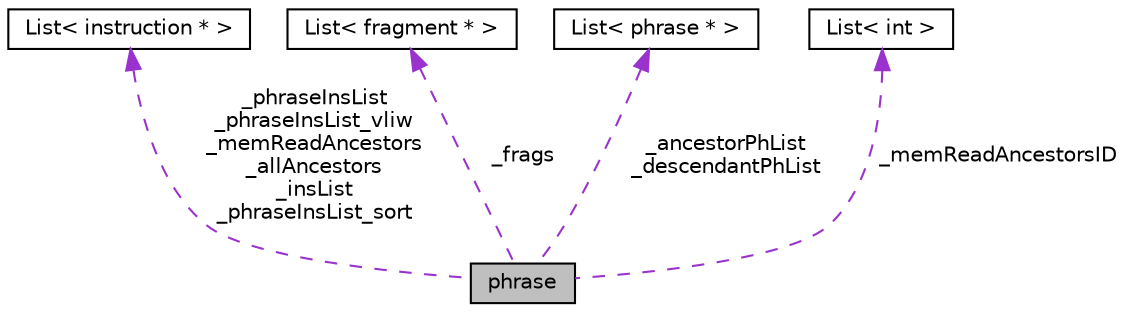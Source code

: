 digraph G
{
  edge [fontname="Helvetica",fontsize="10",labelfontname="Helvetica",labelfontsize="10"];
  node [fontname="Helvetica",fontsize="10",shape=record];
  Node1 [label="phrase",height=0.2,width=0.4,color="black", fillcolor="grey75", style="filled" fontcolor="black"];
  Node2 -> Node1 [dir=back,color="darkorchid3",fontsize="10",style="dashed",label="_phraseInsList\n_phraseInsList_vliw\n_memReadAncestors\n_allAncestors\n_insList\n_phraseInsList_sort",fontname="Helvetica"];
  Node2 [label="List\< instruction * \>",height=0.2,width=0.4,color="black", fillcolor="white", style="filled",URL="$classList.html"];
  Node3 -> Node1 [dir=back,color="darkorchid3",fontsize="10",style="dashed",label="_frags",fontname="Helvetica"];
  Node3 [label="List\< fragment * \>",height=0.2,width=0.4,color="black", fillcolor="white", style="filled",URL="$classList.html"];
  Node4 -> Node1 [dir=back,color="darkorchid3",fontsize="10",style="dashed",label="_ancestorPhList\n_descendantPhList",fontname="Helvetica"];
  Node4 [label="List\< phrase * \>",height=0.2,width=0.4,color="black", fillcolor="white", style="filled",URL="$classList.html"];
  Node5 -> Node1 [dir=back,color="darkorchid3",fontsize="10",style="dashed",label="_memReadAncestorsID",fontname="Helvetica"];
  Node5 [label="List\< int \>",height=0.2,width=0.4,color="black", fillcolor="white", style="filled",URL="$classList.html"];
}

